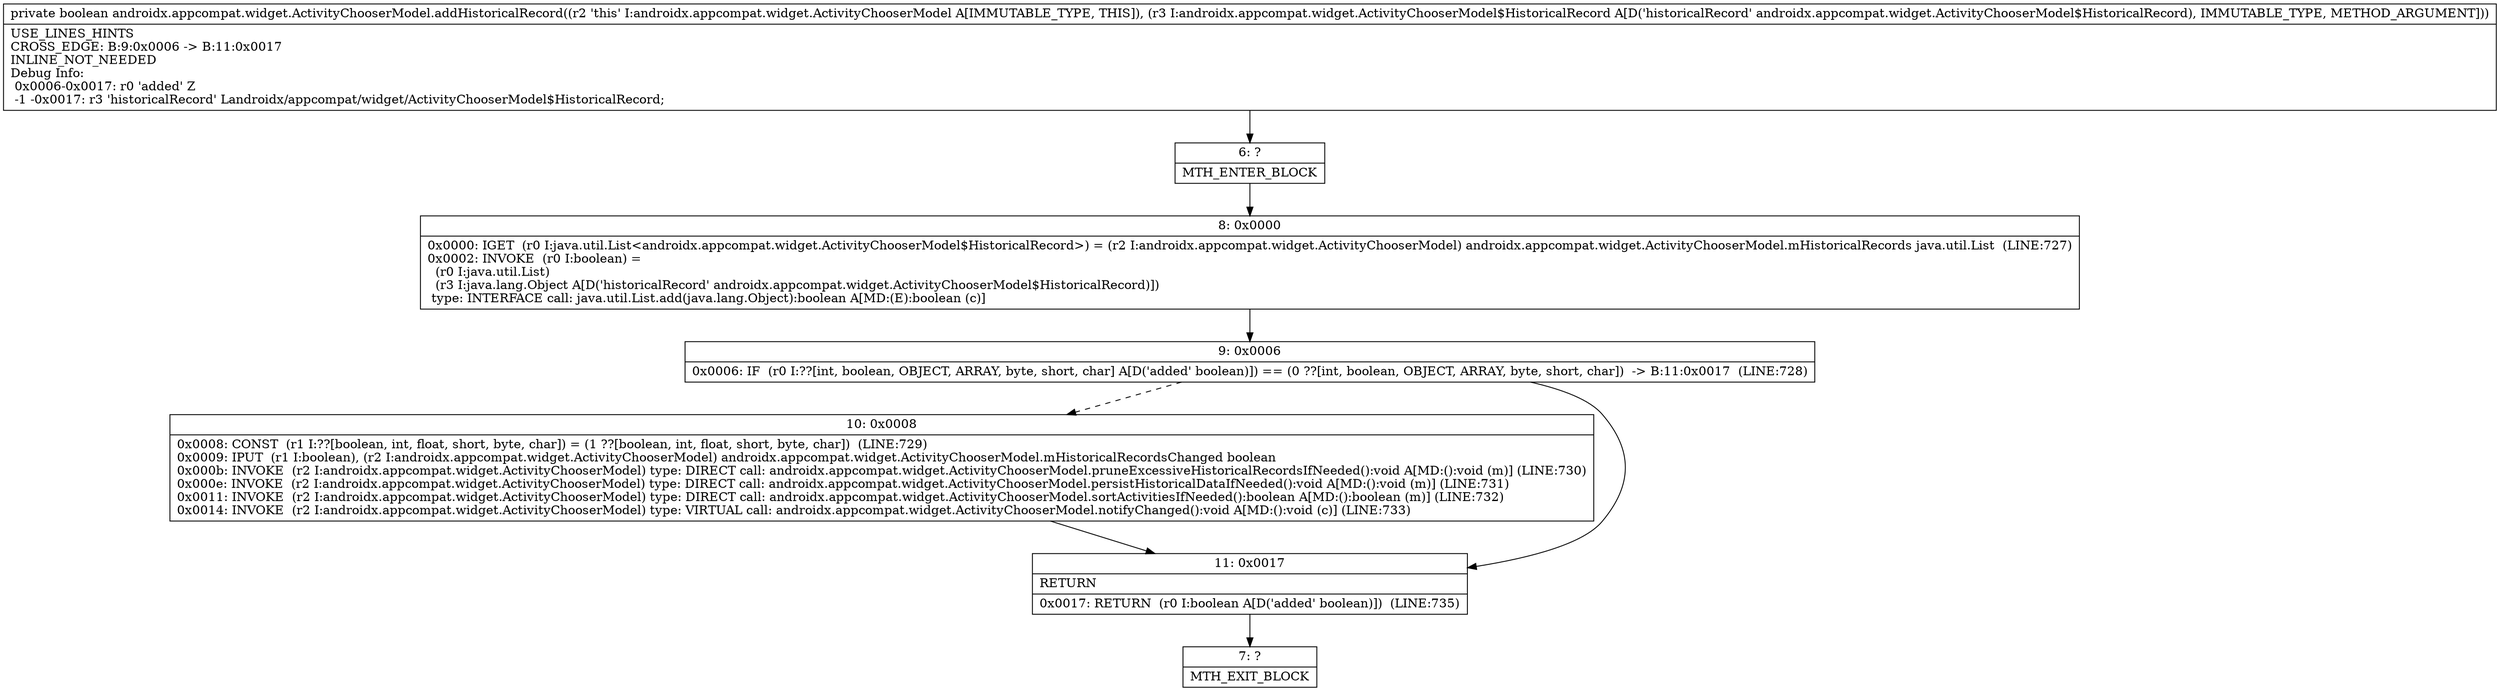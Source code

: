 digraph "CFG forandroidx.appcompat.widget.ActivityChooserModel.addHistoricalRecord(Landroidx\/appcompat\/widget\/ActivityChooserModel$HistoricalRecord;)Z" {
Node_6 [shape=record,label="{6\:\ ?|MTH_ENTER_BLOCK\l}"];
Node_8 [shape=record,label="{8\:\ 0x0000|0x0000: IGET  (r0 I:java.util.List\<androidx.appcompat.widget.ActivityChooserModel$HistoricalRecord\>) = (r2 I:androidx.appcompat.widget.ActivityChooserModel) androidx.appcompat.widget.ActivityChooserModel.mHistoricalRecords java.util.List  (LINE:727)\l0x0002: INVOKE  (r0 I:boolean) = \l  (r0 I:java.util.List)\l  (r3 I:java.lang.Object A[D('historicalRecord' androidx.appcompat.widget.ActivityChooserModel$HistoricalRecord)])\l type: INTERFACE call: java.util.List.add(java.lang.Object):boolean A[MD:(E):boolean (c)]\l}"];
Node_9 [shape=record,label="{9\:\ 0x0006|0x0006: IF  (r0 I:??[int, boolean, OBJECT, ARRAY, byte, short, char] A[D('added' boolean)]) == (0 ??[int, boolean, OBJECT, ARRAY, byte, short, char])  \-\> B:11:0x0017  (LINE:728)\l}"];
Node_10 [shape=record,label="{10\:\ 0x0008|0x0008: CONST  (r1 I:??[boolean, int, float, short, byte, char]) = (1 ??[boolean, int, float, short, byte, char])  (LINE:729)\l0x0009: IPUT  (r1 I:boolean), (r2 I:androidx.appcompat.widget.ActivityChooserModel) androidx.appcompat.widget.ActivityChooserModel.mHistoricalRecordsChanged boolean \l0x000b: INVOKE  (r2 I:androidx.appcompat.widget.ActivityChooserModel) type: DIRECT call: androidx.appcompat.widget.ActivityChooserModel.pruneExcessiveHistoricalRecordsIfNeeded():void A[MD:():void (m)] (LINE:730)\l0x000e: INVOKE  (r2 I:androidx.appcompat.widget.ActivityChooserModel) type: DIRECT call: androidx.appcompat.widget.ActivityChooserModel.persistHistoricalDataIfNeeded():void A[MD:():void (m)] (LINE:731)\l0x0011: INVOKE  (r2 I:androidx.appcompat.widget.ActivityChooserModel) type: DIRECT call: androidx.appcompat.widget.ActivityChooserModel.sortActivitiesIfNeeded():boolean A[MD:():boolean (m)] (LINE:732)\l0x0014: INVOKE  (r2 I:androidx.appcompat.widget.ActivityChooserModel) type: VIRTUAL call: androidx.appcompat.widget.ActivityChooserModel.notifyChanged():void A[MD:():void (c)] (LINE:733)\l}"];
Node_11 [shape=record,label="{11\:\ 0x0017|RETURN\l|0x0017: RETURN  (r0 I:boolean A[D('added' boolean)])  (LINE:735)\l}"];
Node_7 [shape=record,label="{7\:\ ?|MTH_EXIT_BLOCK\l}"];
MethodNode[shape=record,label="{private boolean androidx.appcompat.widget.ActivityChooserModel.addHistoricalRecord((r2 'this' I:androidx.appcompat.widget.ActivityChooserModel A[IMMUTABLE_TYPE, THIS]), (r3 I:androidx.appcompat.widget.ActivityChooserModel$HistoricalRecord A[D('historicalRecord' androidx.appcompat.widget.ActivityChooserModel$HistoricalRecord), IMMUTABLE_TYPE, METHOD_ARGUMENT]))  | USE_LINES_HINTS\lCROSS_EDGE: B:9:0x0006 \-\> B:11:0x0017\lINLINE_NOT_NEEDED\lDebug Info:\l  0x0006\-0x0017: r0 'added' Z\l  \-1 \-0x0017: r3 'historicalRecord' Landroidx\/appcompat\/widget\/ActivityChooserModel$HistoricalRecord;\l}"];
MethodNode -> Node_6;Node_6 -> Node_8;
Node_8 -> Node_9;
Node_9 -> Node_10[style=dashed];
Node_9 -> Node_11;
Node_10 -> Node_11;
Node_11 -> Node_7;
}

